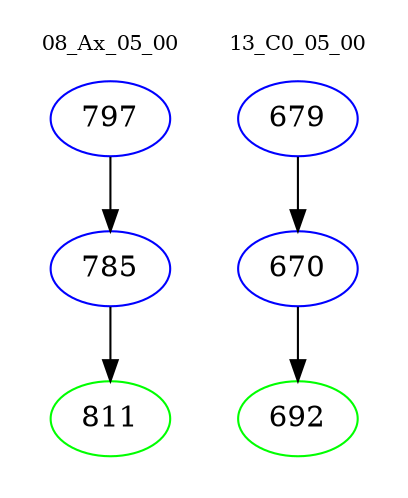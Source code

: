 digraph{
subgraph cluster_0 {
color = white
label = "08_Ax_05_00";
fontsize=10;
T0_797 [label="797", color="blue"]
T0_797 -> T0_785 [color="black"]
T0_785 [label="785", color="blue"]
T0_785 -> T0_811 [color="black"]
T0_811 [label="811", color="green"]
}
subgraph cluster_1 {
color = white
label = "13_C0_05_00";
fontsize=10;
T1_679 [label="679", color="blue"]
T1_679 -> T1_670 [color="black"]
T1_670 [label="670", color="blue"]
T1_670 -> T1_692 [color="black"]
T1_692 [label="692", color="green"]
}
}
